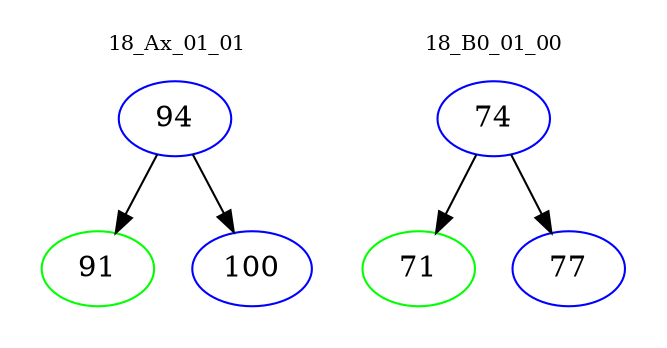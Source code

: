 digraph{
subgraph cluster_0 {
color = white
label = "18_Ax_01_01";
fontsize=10;
T0_94 [label="94", color="blue"]
T0_94 -> T0_91 [color="black"]
T0_91 [label="91", color="green"]
T0_94 -> T0_100 [color="black"]
T0_100 [label="100", color="blue"]
}
subgraph cluster_1 {
color = white
label = "18_B0_01_00";
fontsize=10;
T1_74 [label="74", color="blue"]
T1_74 -> T1_71 [color="black"]
T1_71 [label="71", color="green"]
T1_74 -> T1_77 [color="black"]
T1_77 [label="77", color="blue"]
}
}

